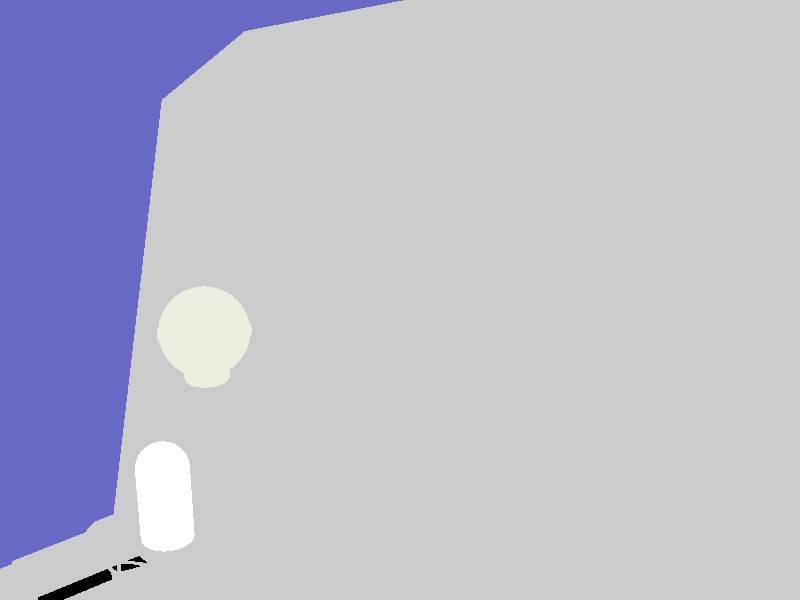 #include "colors.inc" 
#include "shapes.inc"
#include "woods.inc"
#include "metals.inc"
#include "stones.inc"
#include "textures.inc"

#declare View = 1; // if this is 0, an image for test would be rendered.


sky_sphere{
  pigment{
    wrinkles
    color_map{
      [ 0.3 color rgb<0.3,0.4,1.2>]
      [ 0.9 White ]
    }
    scale <1, 0.2, 0.2>
  }
}

#macro BaseMaterial()
//pigment{checker White*1.2, color rgb<0.2,1,1> scale 0.5}
  pigment {Gray60}
  finish{
    ambient 0.2
    diffuse 0.2
    phong 0.3
    reflection 0.03
  }
#end

#if (View)
camera{
  //location <-10*sin(clock*3),clock*10,-20*cos(clock*3)>
  location <20, 20, 40>
  look_at<0, 8, 56>
  angle 30
}

light_source{<-5,30,0> color 2*White}

object{
  Plane_XZ
    texture{
      pigment{ NavyBlue }
      finish { Metal }
      normal { waves 0.5 frequency 20 scale 10 }
    }
    translate<0,-10,0>
}

sky_sphere{
  pigment{
    wrinkles
    color_map{
      [ 0.3 color rgb<0.3,0.4,1.2>]
      [ 0.9 White ]
    }
    scale <1, 0.2, 0.2>
  }
}

#macro Illuminator()
#end


#macro SidePanel()
union{
  object{
    bicubic_patch {
       type 1
       flatness 0
       u_steps 4
       v_steps 4
       <0, 0,0>,    <5.0,-1,10>,   <10.5,  -4.6,   30>, <10.5,  -4.6,   51.5>,
       <0,-1,3>,    <5.0,-2,10>,   <10.28, -6.466, 30>, <10.28, -6.466, 51.5>,
       <0,-5,5>,    <1,  -5,10>,   <10.06, -8.333, 30>, <10.06, -8.333, 51.5>,
       <0,-10.2,6>, <1, -10.2,10>, <9.84,  -10.2,  30>, <9.84,  -10.2,  51.5>
       BaseMaterial()
    }
  }
  object{
    bicubic_patch {
       type 1
       flatness 0
       u_steps 4
       v_steps 4
       <10.5,   -4.6,   51.5>, <10.5, -4.6,   100>, <10,-4.6, 130>, <7.8,-4.6,165>,
       <10.28,  -6.466, 51.5>, <10.28,-6.466, 100>, <10,-6.0, 130>, <7.6,-6,165>,
       <10.06,  -8.333, 51.5>, <10.06,-8.333, 100>, <10,-8.8, 130>, <7.2,-8.8,165>,
       <9.84,   -10.2,  51.5>, <9.84, -10.2,  100>, <9, -10.2,130>, <7,-10.2,165>
       BaseMaterial()
     }
  }
}
#end
object{
  SidePanel()
}
object{
  SidePanel()
  scale<-1,1,1>
}

#macro Deck()
  union {
    object {
      bicubic_patch{
        type 1
        flatness 0
        u_steps 4
        v_steps 4
        <0,0,0>, <5.0,-1,10>, <10, -4.6, 30>,  <10.5, -4.6, 51.5>,
        <0,0,0>, <4,-1,10>,   <9,  -4.6, 30>,  <9,    -4.6, 51.5>,
        <0,0,0>, <1,-1,10>,   <1,  -4.6, 30>,  <1,    -4.6, 51.5>,
        <0,0,0>, <0,-1,10>,   <0,  -4.6, 30>,  <0,    -4.6, 51.5>
        BaseMaterial()
      }
    }
    object {
      bicubic_patch {
         type 1
         flatness 0
         u_steps 4
         v_steps 4
         <10.5, -4.6, 51.5>, <10.5, -4.6,   100>, <10,-4.6, 130>, <7.8, -4.6,165>,
         <9,    -4.6, 51.5>, <9,    -4.6,   100>, <9, -4.6, 130>, <6,   -4.6,165>,
         <1,    -4.6, 51.5>, <1,    -4.6,   100>, <1, -4.6, 130>, <1,   -4.6,165>,
         <0,    -4.6, 51.5>, <0,    -4.6,   100>, <0, -4.6, 130>, <0,   -4.6,165>
         BaseMaterial()
       }
    }
    translate<0,-0.1,0>
  }
#end

object{
  Deck()
}
object{
  Deck()
  scale<-1,1,1>
}

#macro CIWS()
  union {
    cylinder {
      0,
      y*0.2,1.3
      BaseMaterial()
    }
    difference {
      prism {
        linear_sweep
        linear_spline
        0, 1.9,
        4,
        <-0.7, 0>, <-0.5, 2>, <0.5, 2>, <0.7, 0>
        rotate <-90, 90, 0>
        translate <0.95, 0, 0>
      }
      box {<-0.6, 0.5, -2>, <0.6, 3, 2>}
      BaseMaterial()
    }
    #macro CIWSBOX()
      box {<-0.6, 0, -0.6>,<0.6, 0.59, 0.6>}
    #end
    #macro CIWSTRUSS()
      prism {
        conic_sweep
        linear_spline
        0.5, 1,
        4,
        <-0.6, -0.28>, <-0.6, 0.28>, <0.6, 0.28>, <0.6, -0.28>
        translate <0, -1, 0>
        scale <1, 1.2, 1>
      }
    #end
    #macro CIWSTRUSSHOLE()
      union {
        prism {
          linear_sweep linear_spline -5, 5, 3,
          <-0.5, 0.05>,<0, 0.35>, <0.5, 0.05>
        }
        prism {
          linear_sweep linear_spline -5, 5, 3,
          <-0.2, 0.55>,<0, 0.42>, <0.2, 0.55>
        }
        prism {
          linear_sweep linear_spline -5, 5, 3,
          <-0.26, 0.51>, <-0.06, 0.38>, <-0.48, 0.11>
        }
        prism {
          linear_sweep linear_spline -5, 5, 3,
          <0.26, 0.51>, <0.06, 0.38>, <0.48, 0.11>
        }
        rotate <90, 0, 0>
      }
    #end
    union {
      difference {
        blob {
          threshold 0.1
          cylinder {
            0,
            y*1.5, 0.5,
            10
          }
          translate <0, 0.5, 0>
        }
        CIWSBOX()
        pigment {White}
        translate <0, -0.3, 0>
      }
      difference {
        CIWSBOX()
        box {
          <-0.5, 0.1, -1>,<0.5, 0.49, 1>
        }
        BaseMaterial()
        translate <0, -0.3, 0>
      }
      difference {
        CIWSTRUSS()
        object {
          CIWSTRUSS()
          scale 0.9
          translate <0, 0.1, 0>
        }
        CIWSTRUSSHOLE()
        object {
          CIWSTRUSSHOLE()
          scale <0.5, 1, 1>
          rotate <0, 90, 0>
        }
        BaseMaterial()
        rotate <90, 0, 0>
        translate <0, 0, -0.6>
      }
      cylinder {
        0,
        y*2.5, 0.1
        pigment {Black}
        rotate <-90, 0, 0>
      }
      cylinder {
        0,
        y*1, 0.4
        BaseMaterial()
        rotate <-90, 0, 0>
        translate <0, -0.7, 0.5>
      }
      translate <0, 1.7, 0>
    }
  }
#end

#macro RADAR1()
  union {
    union {
      sphere {
        <0, 1.6, 0>, 0.8
      }
      torus {
        0.78, 0.05
        translate <0, 1.6, 0>
      }
      cylinder {
        y*0.7, y * 1.6, 0.4
      }
      pigment {Wheat}
    }
    cylinder {
      0, y * 1.6, 0.3
      BaseMaterial()
    }
  }
#end

#declare bridgeHeight = 15.7;
#declare ratioBridgeBody = 0.8;
#declare bridgeSweepOffset = 16.8;

#macro BridgeBase(height)
    prism {
      conic_sweep
      linear_spline
      (1 - (1 - ratioBridgeBody) * height / bridgeHeight), 1,
      8,
      <6.3, (0 - bridgeSweepOffset)>,   <10.5, (6.3 - bridgeSweepOffset)>,  <10.5, (29.8 - bridgeSweepOffset)>, <6.3, (34 - bridgeSweepOffset)>,
      <-6.3, (34 - bridgeSweepOffset)>, <-10.5, (29.8 - bridgeSweepOffset)>,<-10.5, (6.3 - bridgeSweepOffset)>, <-6.3, (0 - bridgeSweepOffset)>
      BaseMaterial()
      translate<0, -1, bridgeSweepOffset>
      scale<1, -1 / (1 - ratioBridgeBody) * bridgeHeight, 1>
    }
#end

#macro Bridge()
  union {
    prism {
      conic_sweep
      linear_spline
      ratioBridgeBody, 1,
      8,
      <6.3, (4.2 - bridgeSweepOffset)>,   <10.5, (9.4 - bridgeSweepOffset)>,    <10.5, (21.07 - bridgeSweepOffset)>, <6.3, (25.3 - bridgeSweepOffset)>,
      <-6.3, (25.3 - bridgeSweepOffset)>, <-10.5, (21.07 - bridgeSweepOffset)>, <-10.5, (9.4 - bridgeSweepOffset)>,  <-6.3, (4.2 - bridgeSweepOffset)>
      BaseMaterial()
      translate<0, -1, bridgeSweepOffset>
      scale<1, -1 / (1 - ratioBridgeBody) * bridgeHeight, 1>
    }
    BridgeBase(3.2)
    intersection {
      BridgeBase(5.7)
      box {<-6.2, 0, 0>, <6.2, 5.7 ,10>}
      BaseMaterial()
    }
    difference {
      intersection {
        BridgeBase(9)
        box {<-3.1, 0, 0>, <3.2, 8 ,10>}
      }
      box {<-1.4, 7.5, 0>, <1.4, 9.7, 10>}
      BaseMaterial()
    }
    object {
      CIWS()
      translate <0, 7.5, 3.4>
    }
    box {
      <-1.75, 11.25, 4.2>, <1.75, 11.368, 8>
      BaseMaterial()
    }
    object {
      RADAR1()
      translate <-0.5, 11.368, 4.7>
    }
    translate<0, -4.6, 47.3>
  }
#end

object{
  Bridge()
}


#else
// Testing section
camera{
  location <0, 3, -5>
  look_at<0, 2, 0>
  angle 60
}

light_source{<-5,30,0> color 2*White}

object{
  Plane_XZ
    texture{
      pigment{ NavyBlue }
      finish { Metal }
      normal { waves 0.5 frequency 20 scale 10 }
    }
    translate<0,0,0>
}

#end
